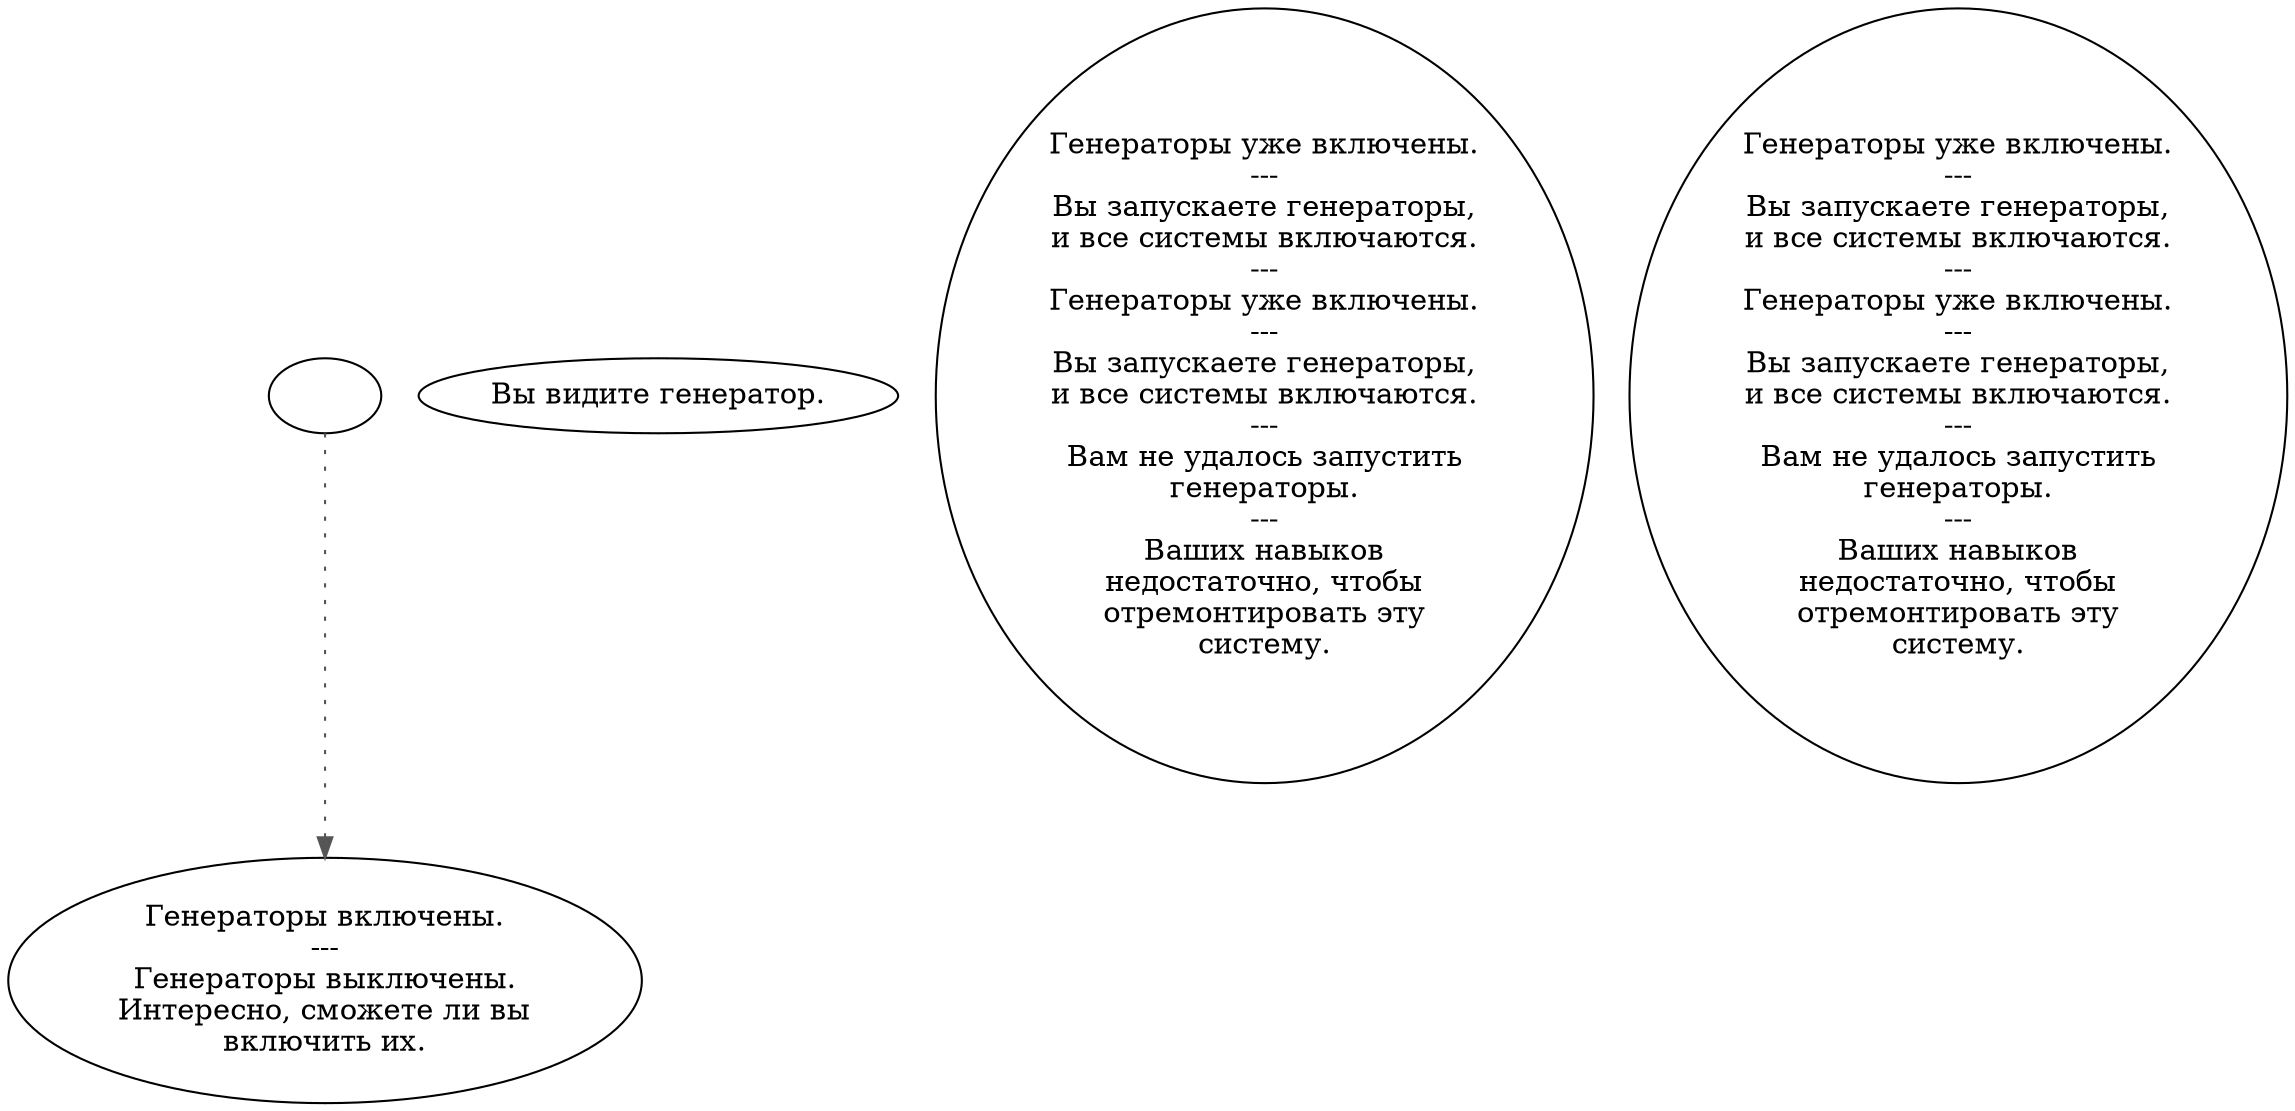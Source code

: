digraph glowgen {
  "start" [style=filled       fillcolor="#FFFFFF"       color="#000000"]
  "start" -> "description_p_proc" [style=dotted color="#555555"]
  "start" [label=""]
  "look_at_p_proc" [style=filled       fillcolor="#FFFFFF"       color="#000000"]
  "look_at_p_proc" [label="Вы видите генератор."]
  "description_p_proc" [style=filled       fillcolor="#FFFFFF"       color="#000000"]
  "description_p_proc" [label="Генераторы включены.\n---\nГенераторы выключены.\nИнтересно, сможете ли вы\nвключить их."]
  "use_skill_on_p_proc" [style=filled       fillcolor="#FFFFFF"       color="#000000"]
  "use_skill_on_p_proc" [label="Генераторы уже включены.\n---\nВы запускаете генераторы,\nи все системы включаются.\n---\nГенераторы уже включены.\n---\nВы запускаете генераторы,\nи все системы включаются.\n---\nВам не удалось запустить\nгенераторы.\n---\nВаших навыков\nнедостаточно, чтобы\nотремонтировать эту\nсистему."]
  "use_obj_on_p_proc" [style=filled       fillcolor="#FFFFFF"       color="#000000"]
  "use_obj_on_p_proc" [label="Генераторы уже включены.\n---\nВы запускаете генераторы,\nи все системы включаются.\n---\nГенераторы уже включены.\n---\nВы запускаете генераторы,\nи все системы включаются.\n---\nВам не удалось запустить\nгенераторы.\n---\nВаших навыков\nнедостаточно, чтобы\nотремонтировать эту\nсистему."]
}
